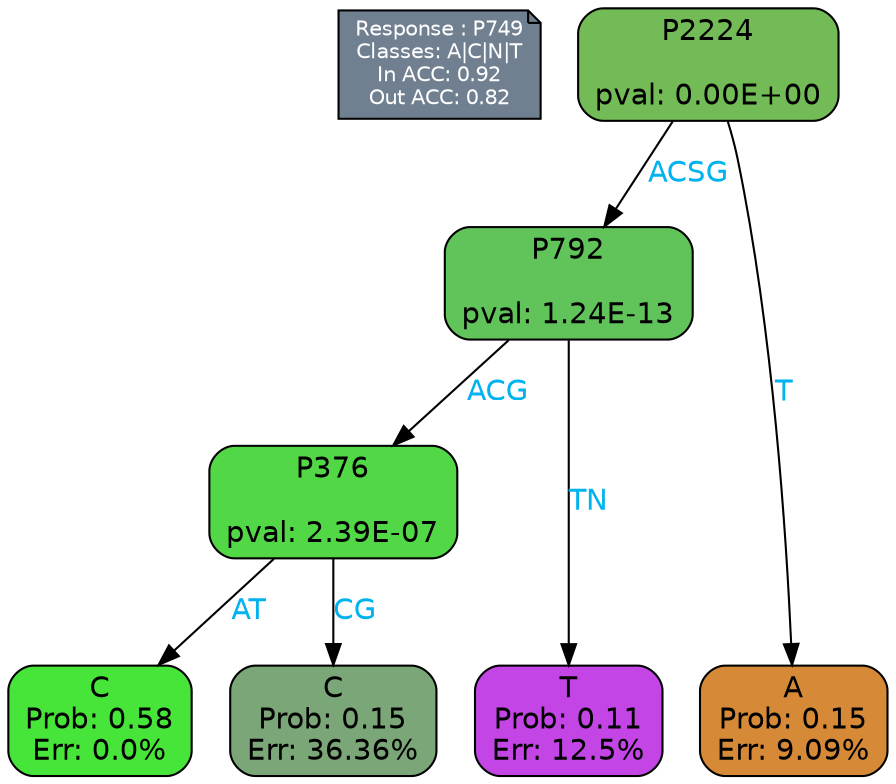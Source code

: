 digraph Tree {
node [shape=box, style="filled, rounded", color="black", fontname=helvetica] ;
graph [ranksep=equally, splines=polylines, bgcolor=transparent, dpi=600] ;
edge [fontname=helvetica] ;
LEGEND [label="Response : P749
Classes: A|C|N|T
In ACC: 0.92
Out ACC: 0.82
",shape=note,align=left,style=filled,fillcolor="slategray",fontcolor="white",fontsize=10];1 [label="P2224

pval: 0.00E+00", fillcolor="#73bb56"] ;
2 [label="P792

pval: 1.24E-13", fillcolor="#61c45b"] ;
3 [label="P376

pval: 2.39E-07", fillcolor="#52d746"] ;
4 [label="C
Prob: 0.58
Err: 0.0%", fillcolor="#47e539"] ;
5 [label="C
Prob: 0.15
Err: 36.36%", fillcolor="#7ba677"] ;
6 [label="T
Prob: 0.11
Err: 12.5%", fillcolor="#c345e5"] ;
7 [label="A
Prob: 0.15
Err: 9.09%", fillcolor="#d68a38"] ;
1 -> 2 [label="ACSG",fontcolor=deepskyblue2] ;
1 -> 7 [label="T",fontcolor=deepskyblue2] ;
2 -> 3 [label="ACG",fontcolor=deepskyblue2] ;
2 -> 6 [label="TN",fontcolor=deepskyblue2] ;
3 -> 4 [label="AT",fontcolor=deepskyblue2] ;
3 -> 5 [label="CG",fontcolor=deepskyblue2] ;
{rank = same; 4;5;6;7;}{rank = same; LEGEND;1;}}